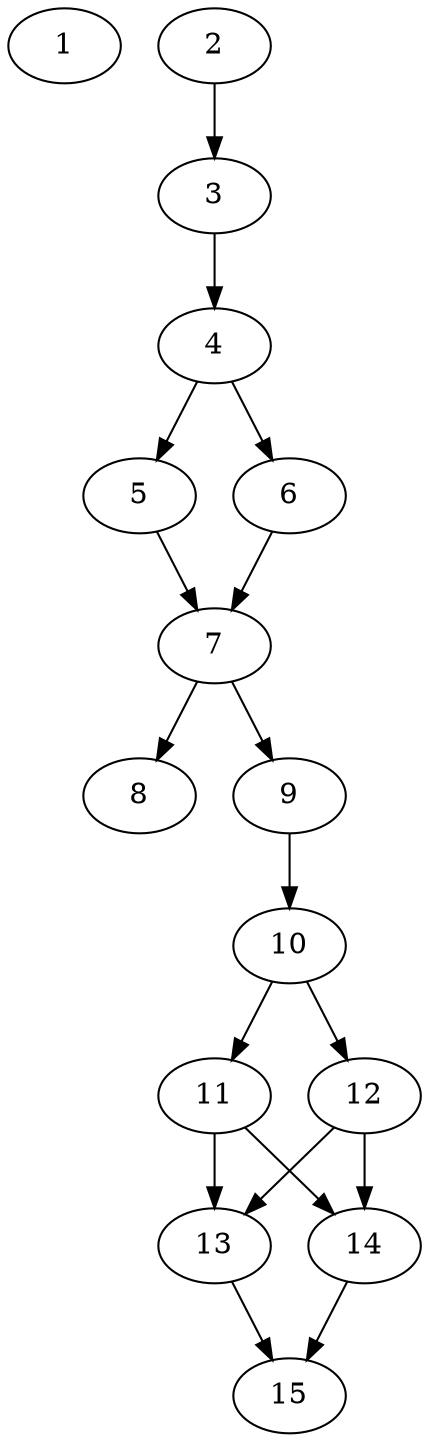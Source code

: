 // DAG automatically generated by daggen at Thu Oct  3 13:59:25 2019
// ./daggen --dot -n 15 --ccr 0.5 --fat 0.3 --regular 0.5 --density 0.9 --mindata 5242880 --maxdata 52428800 
digraph G {
  1 [size="67168256", alpha="0.04", expect_size="33584128"] 
  2 [size="77840384", alpha="0.20", expect_size="38920192"] 
  2 -> 3 [size ="38920192"]
  3 [size="29306880", alpha="0.16", expect_size="14653440"] 
  3 -> 4 [size ="14653440"]
  4 [size="89090048", alpha="0.02", expect_size="44545024"] 
  4 -> 5 [size ="44545024"]
  4 -> 6 [size ="44545024"]
  5 [size="52445184", alpha="0.20", expect_size="26222592"] 
  5 -> 7 [size ="26222592"]
  6 [size="98308096", alpha="0.16", expect_size="49154048"] 
  6 -> 7 [size ="49154048"]
  7 [size="53831680", alpha="0.18", expect_size="26915840"] 
  7 -> 8 [size ="26915840"]
  7 -> 9 [size ="26915840"]
  8 [size="31217664", alpha="0.20", expect_size="15608832"] 
  9 [size="28379136", alpha="0.13", expect_size="14189568"] 
  9 -> 10 [size ="14189568"]
  10 [size="46188544", alpha="0.08", expect_size="23094272"] 
  10 -> 11 [size ="23094272"]
  10 -> 12 [size ="23094272"]
  11 [size="102981632", alpha="0.07", expect_size="51490816"] 
  11 -> 13 [size ="51490816"]
  11 -> 14 [size ="51490816"]
  12 [size="25323520", alpha="0.15", expect_size="12661760"] 
  12 -> 13 [size ="12661760"]
  12 -> 14 [size ="12661760"]
  13 [size="24713216", alpha="0.08", expect_size="12356608"] 
  13 -> 15 [size ="12356608"]
  14 [size="99414016", alpha="0.09", expect_size="49707008"] 
  14 -> 15 [size ="49707008"]
  15 [size="12615680", alpha="0.02", expect_size="6307840"] 
}
